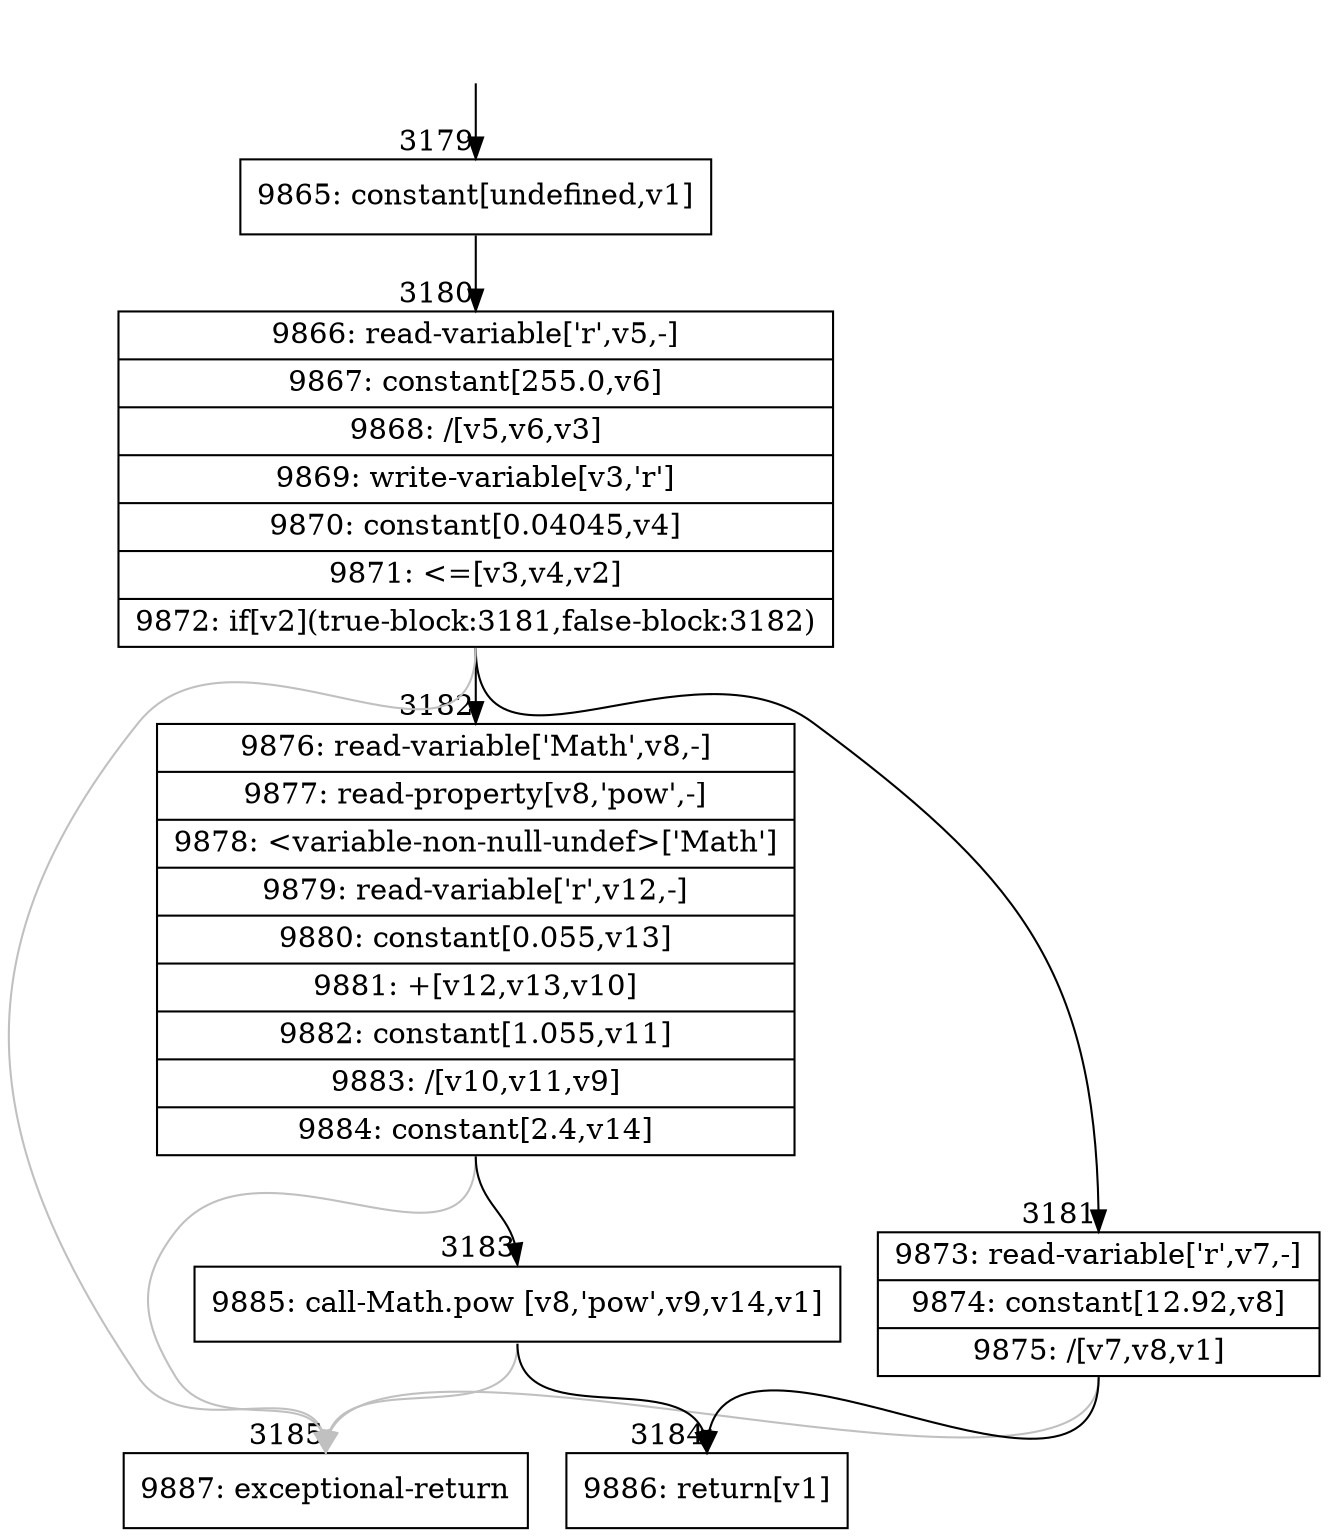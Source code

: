 digraph {
rankdir="TD"
BB_entry293[shape=none,label=""];
BB_entry293 -> BB3179 [tailport=s, headport=n, headlabel="    3179"]
BB3179 [shape=record label="{9865: constant[undefined,v1]}" ] 
BB3179 -> BB3180 [tailport=s, headport=n, headlabel="      3180"]
BB3180 [shape=record label="{9866: read-variable['r',v5,-]|9867: constant[255.0,v6]|9868: /[v5,v6,v3]|9869: write-variable[v3,'r']|9870: constant[0.04045,v4]|9871: \<=[v3,v4,v2]|9872: if[v2](true-block:3181,false-block:3182)}" ] 
BB3180 -> BB3181 [tailport=s, headport=n, headlabel="      3181"]
BB3180 -> BB3182 [tailport=s, headport=n, headlabel="      3182"]
BB3180 -> BB3185 [tailport=s, headport=n, color=gray, headlabel="      3185"]
BB3181 [shape=record label="{9873: read-variable['r',v7,-]|9874: constant[12.92,v8]|9875: /[v7,v8,v1]}" ] 
BB3181 -> BB3184 [tailport=s, headport=n, headlabel="      3184"]
BB3181 -> BB3185 [tailport=s, headport=n, color=gray]
BB3182 [shape=record label="{9876: read-variable['Math',v8,-]|9877: read-property[v8,'pow',-]|9878: \<variable-non-null-undef\>['Math']|9879: read-variable['r',v12,-]|9880: constant[0.055,v13]|9881: +[v12,v13,v10]|9882: constant[1.055,v11]|9883: /[v10,v11,v9]|9884: constant[2.4,v14]}" ] 
BB3182 -> BB3183 [tailport=s, headport=n, headlabel="      3183"]
BB3182 -> BB3185 [tailport=s, headport=n, color=gray]
BB3183 [shape=record label="{9885: call-Math.pow [v8,'pow',v9,v14,v1]}" ] 
BB3183 -> BB3184 [tailport=s, headport=n]
BB3183 -> BB3185 [tailport=s, headport=n, color=gray]
BB3184 [shape=record label="{9886: return[v1]}" ] 
BB3185 [shape=record label="{9887: exceptional-return}" ] 
//#$~ 1757
}
